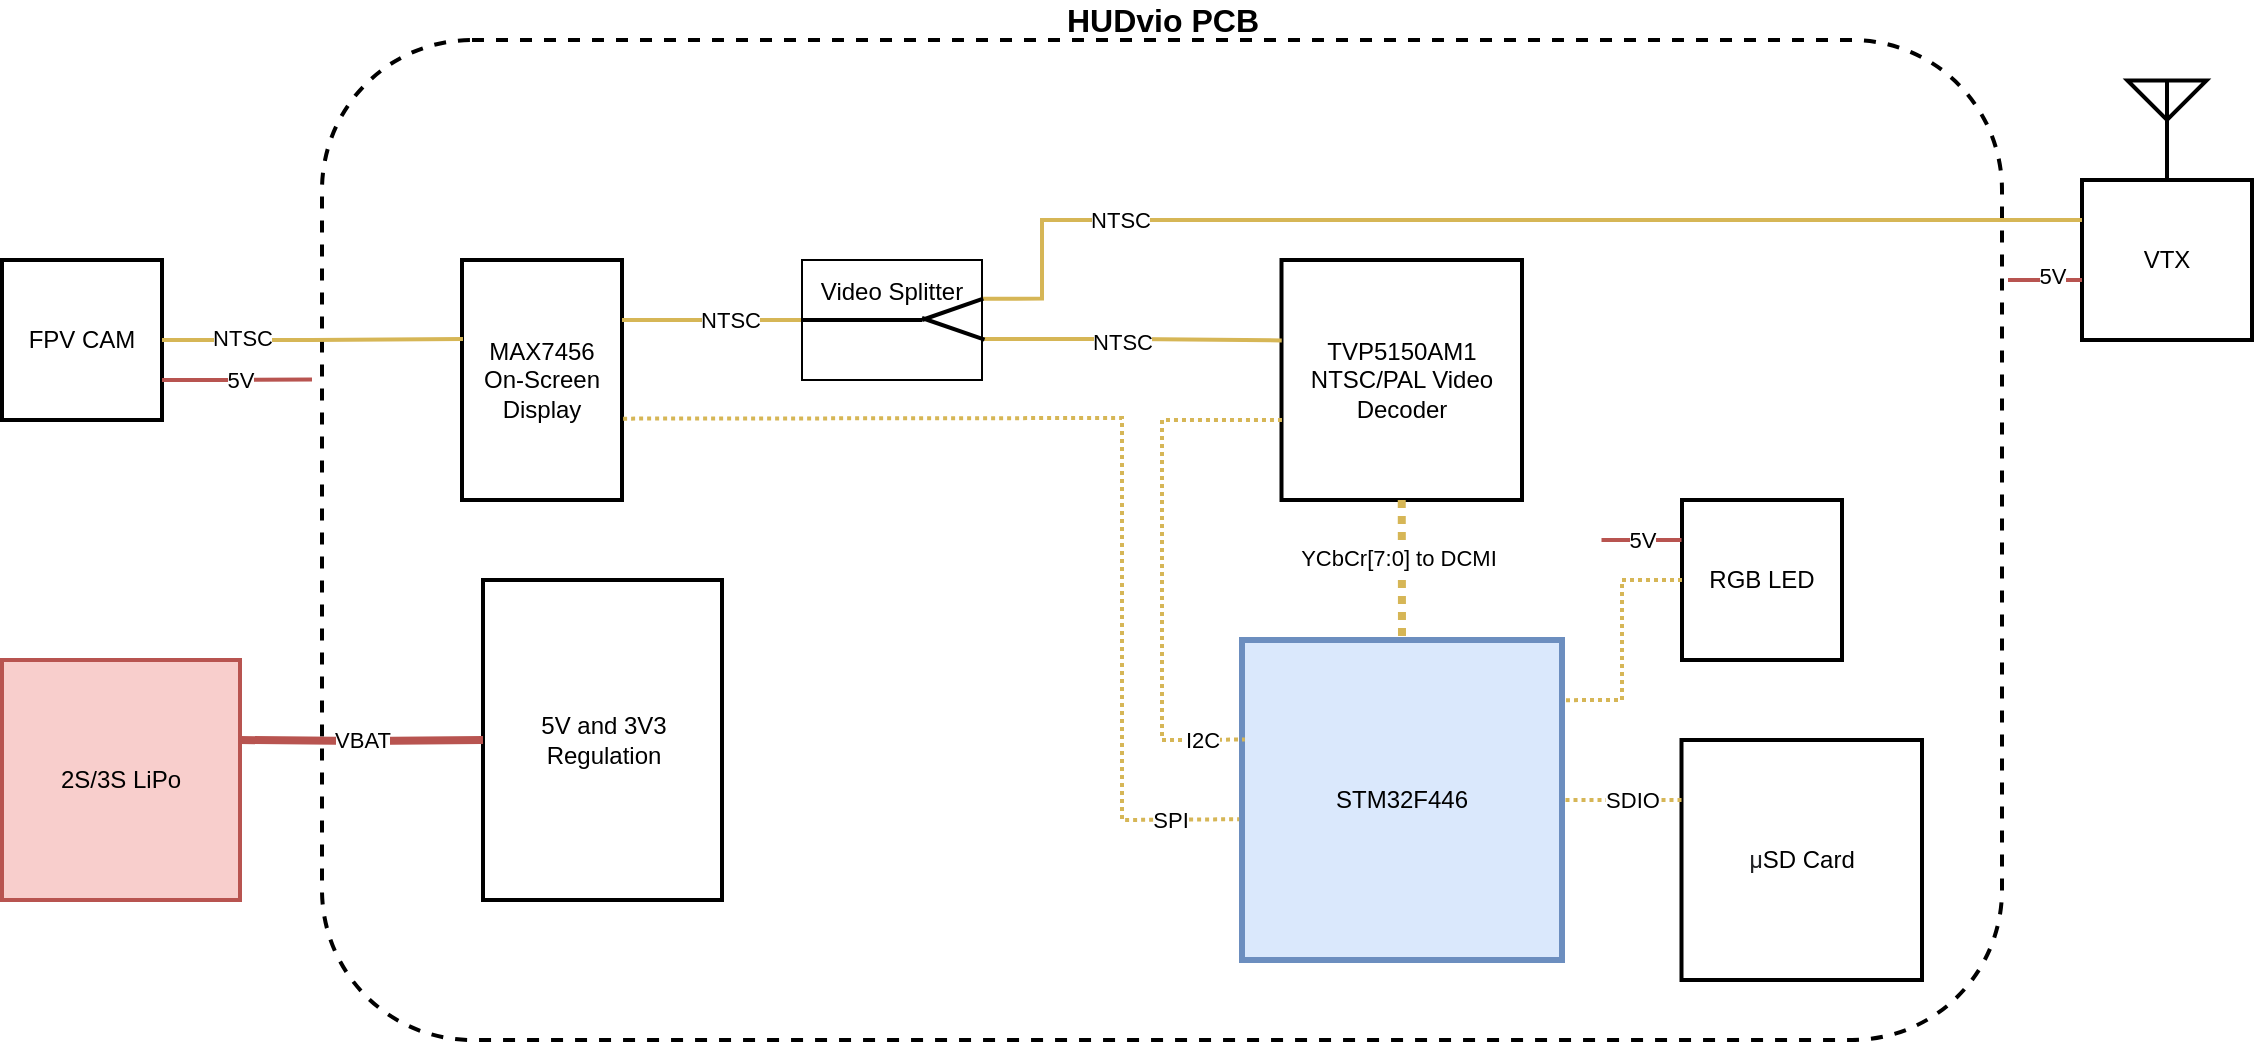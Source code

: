 <mxfile version="14.1.8" type="device"><diagram name="Page-1" id="c7558073-3199-34d8-9f00-42111426c3f3"><mxGraphModel dx="1914" dy="968" grid="1" gridSize="10" guides="1" tooltips="1" connect="1" arrows="1" fold="1" page="1" pageScale="1" pageWidth="826" pageHeight="1169" background="#ffffff" math="0" shadow="0"><root><mxCell id="0"/><mxCell id="1" parent="0"/><mxCell id="UUqyPNW_SZ0xAPP06W98-3" value="" style="rounded=1;whiteSpace=wrap;html=1;strokeWidth=2;fillColor=none;dashed=1;" vertex="1" parent="1"><mxGeometry x="-640" y="60" width="840" height="500" as="geometry"/></mxCell><mxCell id="UUqyPNW_SZ0xAPP06W98-1" value="STM32F446" style="rounded=0;whiteSpace=wrap;html=1;strokeWidth=3;fillColor=#dae8fc;strokeColor=#6c8ebf;glass=0;shadow=0;sketch=0;" vertex="1" parent="1"><mxGeometry x="-180" y="360" width="160" height="160" as="geometry"/></mxCell><mxCell id="UUqyPNW_SZ0xAPP06W98-2" value="FPV CAM" style="rounded=0;whiteSpace=wrap;html=1;strokeWidth=2;" vertex="1" parent="1"><mxGeometry x="-800" y="170" width="80" height="80" as="geometry"/></mxCell><mxCell id="UUqyPNW_SZ0xAPP06W98-4" value="MAX7456&lt;br&gt;On-Screen Display" style="rounded=0;whiteSpace=wrap;html=1;strokeWidth=2;" vertex="1" parent="1"><mxGeometry x="-570" y="170" width="80" height="120" as="geometry"/></mxCell><mxCell id="UUqyPNW_SZ0xAPP06W98-5" value="HUDvio PCB" style="text;html=1;strokeColor=none;fillColor=none;align=center;verticalAlign=middle;whiteSpace=wrap;rounded=0;shadow=0;glass=0;dashed=1;sketch=0;fontSize=16;fontStyle=1" vertex="1" parent="1"><mxGeometry x="-317.25" y="40" width="194.5" height="20" as="geometry"/></mxCell><mxCell id="UUqyPNW_SZ0xAPP06W98-6" value="TVP5150AM1&lt;br&gt;NTSC/PAL Video Decoder" style="rounded=0;whiteSpace=wrap;html=1;strokeWidth=2;" vertex="1" parent="1"><mxGeometry x="-160.25" y="170" width="120.25" height="120" as="geometry"/></mxCell><mxCell id="UUqyPNW_SZ0xAPP06W98-7" value="RGB LED" style="rounded=0;whiteSpace=wrap;html=1;strokeWidth=2;" vertex="1" parent="1"><mxGeometry x="40" y="290" width="80" height="80" as="geometry"/></mxCell><mxCell id="UUqyPNW_SZ0xAPP06W98-8" value="2S/3S LiPo" style="rounded=0;whiteSpace=wrap;html=1;strokeWidth=2;fillColor=#f8cecc;strokeColor=#b85450;" vertex="1" parent="1"><mxGeometry x="-800" y="370" width="119" height="120" as="geometry"/></mxCell><mxCell id="UUqyPNW_SZ0xAPP06W98-9" value="" style="verticalLabelPosition=top;shadow=0;dashed=0;align=center;html=1;verticalAlign=bottom;shape=mxgraph.electrical.radio.aerial_-_antenna_2;strokeWidth=2;labelPosition=center;" vertex="1" parent="1"><mxGeometry x="262.75" y="80" width="39.5" height="50" as="geometry"/></mxCell><mxCell id="UUqyPNW_SZ0xAPP06W98-10" value="VTX" style="rounded=0;whiteSpace=wrap;html=1;strokeWidth=2;" vertex="1" parent="1"><mxGeometry x="240" y="130" width="85" height="80" as="geometry"/></mxCell><mxCell id="UUqyPNW_SZ0xAPP06W98-11" value="&lt;span style=&quot;color: rgb(32 , 33 , 36) ; font-family: &amp;#34;roboto&amp;#34; , &amp;#34;arial&amp;#34; , sans-serif ; text-align: left ; background-color: rgb(255 , 255 , 255)&quot;&gt;&lt;font style=&quot;font-size: 12px&quot;&gt;µ&lt;/font&gt;&lt;/span&gt;SD Card" style="rounded=0;whiteSpace=wrap;html=1;strokeWidth=2;" vertex="1" parent="1"><mxGeometry x="39.75" y="410" width="120.25" height="120" as="geometry"/></mxCell><mxCell id="UUqyPNW_SZ0xAPP06W98-12" value="NTSC" style="edgeStyle=orthogonalEdgeStyle;rounded=0;orthogonalLoop=1;jettySize=auto;html=1;exitX=1;exitY=0.5;exitDx=0;exitDy=0;entryX=0.006;entryY=0.329;entryDx=0;entryDy=0;startArrow=none;startFill=0;endArrow=none;endFill=0;strokeWidth=2;fillColor=#fff2cc;strokeColor=#d6b656;entryPerimeter=0;" edge="1" parent="1" source="UUqyPNW_SZ0xAPP06W98-2" target="UUqyPNW_SZ0xAPP06W98-4"><mxGeometry x="-0.47" y="1" relative="1" as="geometry"><mxPoint x="-700" y="209.8" as="sourcePoint"/><mxPoint x="-640" y="209.8" as="targetPoint"/><mxPoint as="offset"/></mxGeometry></mxCell><mxCell id="UUqyPNW_SZ0xAPP06W98-13" style="edgeStyle=orthogonalEdgeStyle;rounded=0;orthogonalLoop=1;jettySize=auto;html=1;exitX=1;exitY=0.75;exitDx=0;exitDy=0;entryX=0;entryY=0.75;entryDx=0;entryDy=0;startArrow=none;startFill=0;endArrow=none;endFill=0;strokeWidth=2;fillColor=#f8cecc;strokeColor=#b85450;" edge="1" parent="1" source="UUqyPNW_SZ0xAPP06W98-2"><mxGeometry relative="1" as="geometry"><mxPoint x="-705" y="229.71" as="sourcePoint"/><mxPoint x="-645" y="229.71" as="targetPoint"/></mxGeometry></mxCell><mxCell id="UUqyPNW_SZ0xAPP06W98-42" value="5V" style="edgeLabel;html=1;align=center;verticalAlign=middle;resizable=0;points=[];" vertex="1" connectable="0" parent="UUqyPNW_SZ0xAPP06W98-13"><mxGeometry x="-0.303" y="2" relative="1" as="geometry"><mxPoint x="12.67" y="2" as="offset"/></mxGeometry></mxCell><mxCell id="UUqyPNW_SZ0xAPP06W98-16" value="NTSC" style="edgeStyle=orthogonalEdgeStyle;rounded=0;orthogonalLoop=1;jettySize=auto;html=1;exitX=0.997;exitY=0.659;exitDx=0;exitDy=0;entryX=0.001;entryY=0.335;entryDx=0;entryDy=0;strokeWidth=2;endArrow=none;endFill=0;fillColor=#fff2cc;strokeColor=#d6b656;entryPerimeter=0;exitPerimeter=0;" edge="1" parent="1" source="UUqyPNW_SZ0xAPP06W98-25" target="UUqyPNW_SZ0xAPP06W98-6"><mxGeometry x="-0.068" y="-1" relative="1" as="geometry"><mxPoint x="-280" y="209.83" as="sourcePoint"/><mxPoint x="-220" y="209.83" as="targetPoint"/><mxPoint as="offset"/></mxGeometry></mxCell><mxCell id="UUqyPNW_SZ0xAPP06W98-17" value="" style="endArrow=none;html=1;strokeWidth=4;exitX=0.5;exitY=1;exitDx=0;exitDy=0;fillColor=#fff2cc;strokeColor=#d6b656;dashed=1;dashPattern=1 1;entryX=0.5;entryY=0;entryDx=0;entryDy=0;" edge="1" parent="1" source="UUqyPNW_SZ0xAPP06W98-6" target="UUqyPNW_SZ0xAPP06W98-1"><mxGeometry width="50" height="50" relative="1" as="geometry"><mxPoint x="30" y="180" as="sourcePoint"/><mxPoint x="30.5" y="250" as="targetPoint"/></mxGeometry></mxCell><mxCell id="UUqyPNW_SZ0xAPP06W98-18" value="YCbCr[7:0] to DCMI" style="edgeLabel;html=1;align=center;verticalAlign=middle;resizable=0;points=[];" vertex="1" connectable="0" parent="UUqyPNW_SZ0xAPP06W98-17"><mxGeometry x="-0.172" y="-2" relative="1" as="geometry"><mxPoint as="offset"/></mxGeometry></mxCell><mxCell id="UUqyPNW_SZ0xAPP06W98-21" value="" style="endArrow=none;html=1;strokeWidth=2;fillColor=#fff2cc;strokeColor=#d6b656;dashed=1;dashPattern=1 1;entryX=0.009;entryY=0.311;entryDx=0;entryDy=0;entryPerimeter=0;exitX=0.002;exitY=0.667;exitDx=0;exitDy=0;exitPerimeter=0;rounded=0;" edge="1" parent="1" source="UUqyPNW_SZ0xAPP06W98-6" target="UUqyPNW_SZ0xAPP06W98-1"><mxGeometry width="50" height="50" relative="1" as="geometry"><mxPoint x="-240" y="250" as="sourcePoint"/><mxPoint x="-199.75" y="410" as="targetPoint"/><Array as="points"><mxPoint x="-220" y="250"/><mxPoint x="-220" y="360"/><mxPoint x="-220" y="410"/></Array></mxGeometry></mxCell><mxCell id="UUqyPNW_SZ0xAPP06W98-22" value="I2C" style="edgeLabel;html=1;align=center;verticalAlign=middle;resizable=0;points=[];" vertex="1" connectable="0" parent="UUqyPNW_SZ0xAPP06W98-21"><mxGeometry x="-0.423" y="1" relative="1" as="geometry"><mxPoint x="19" y="144.66" as="offset"/></mxGeometry></mxCell><mxCell id="UUqyPNW_SZ0xAPP06W98-23" value="" style="endArrow=none;html=1;strokeWidth=2;exitX=1.007;exitY=0.661;exitDx=0;exitDy=0;fillColor=#fff2cc;strokeColor=#d6b656;dashed=1;dashPattern=1 1;entryX=-0.009;entryY=0.56;entryDx=0;entryDy=0;entryPerimeter=0;rounded=0;exitPerimeter=0;" edge="1" parent="1" source="UUqyPNW_SZ0xAPP06W98-4" target="UUqyPNW_SZ0xAPP06W98-1"><mxGeometry width="50" height="50" relative="1" as="geometry"><mxPoint x="-227.0" y="380" as="sourcePoint"/><mxPoint x="-226.5" y="450" as="targetPoint"/><Array as="points"><mxPoint x="-240" y="249"/><mxPoint x="-240" y="350"/><mxPoint x="-240" y="450"/></Array></mxGeometry></mxCell><mxCell id="UUqyPNW_SZ0xAPP06W98-24" value="SPI" style="edgeLabel;html=1;align=center;verticalAlign=middle;resizable=0;points=[];" vertex="1" connectable="0" parent="UUqyPNW_SZ0xAPP06W98-23"><mxGeometry x="0.857" y="-2" relative="1" as="geometry"><mxPoint x="1.99" y="-1.74" as="offset"/></mxGeometry></mxCell><mxCell id="UUqyPNW_SZ0xAPP06W98-26" value="NTSC" style="edgeStyle=orthogonalEdgeStyle;rounded=0;orthogonalLoop=1;jettySize=auto;html=1;exitX=0.997;exitY=0.659;exitDx=0;exitDy=0;strokeWidth=2;endArrow=none;endFill=0;fillColor=#fff2cc;strokeColor=#d6b656;exitPerimeter=0;entryX=0;entryY=0.25;entryDx=0;entryDy=0;" edge="1" parent="1" target="UUqyPNW_SZ0xAPP06W98-10"><mxGeometry x="-0.634" relative="1" as="geometry"><mxPoint x="-310.0" y="189.34" as="sourcePoint"/><mxPoint x="238" y="150" as="targetPoint"/><Array as="points"><mxPoint x="-280" y="189"/><mxPoint x="-280" y="150"/></Array><mxPoint as="offset"/></mxGeometry></mxCell><mxCell id="UUqyPNW_SZ0xAPP06W98-33" value="NTSC" style="edgeStyle=orthogonalEdgeStyle;rounded=0;orthogonalLoop=1;jettySize=auto;html=1;entryX=0;entryY=0.5;entryDx=0;entryDy=0;strokeWidth=2;endArrow=none;endFill=0;fillColor=#fff2cc;strokeColor=#d6b656;exitX=1;exitY=0.25;exitDx=0;exitDy=0;" edge="1" parent="1" source="UUqyPNW_SZ0xAPP06W98-4" target="UUqyPNW_SZ0xAPP06W98-25"><mxGeometry x="0.2" relative="1" as="geometry"><mxPoint x="-525" y="200" as="sourcePoint"/><mxPoint x="-374.86" y="210" as="targetPoint"/><mxPoint as="offset"/><Array as="points"><mxPoint x="-480" y="200"/><mxPoint x="-480" y="200"/></Array></mxGeometry></mxCell><mxCell id="UUqyPNW_SZ0xAPP06W98-36" value="" style="endArrow=none;html=1;strokeWidth=2;fillColor=#fff2cc;strokeColor=#d6b656;dashed=1;dashPattern=1 1;entryX=1.006;entryY=0.188;entryDx=0;entryDy=0;entryPerimeter=0;exitX=0.002;exitY=0.667;exitDx=0;exitDy=0;exitPerimeter=0;rounded=0;" edge="1" parent="1" target="UUqyPNW_SZ0xAPP06W98-1"><mxGeometry width="50" height="50" relative="1" as="geometry"><mxPoint x="40.0" y="330.04" as="sourcePoint"/><mxPoint x="21.45" y="489.76" as="targetPoint"/><Array as="points"><mxPoint x="10" y="330"/><mxPoint x="10" y="390"/></Array></mxGeometry></mxCell><mxCell id="UUqyPNW_SZ0xAPP06W98-38" value="" style="endArrow=none;html=1;strokeWidth=2;fillColor=#fff2cc;strokeColor=#d6b656;dashed=1;dashPattern=1 1;entryX=1;entryY=0.5;entryDx=0;entryDy=0;exitX=0;exitY=0.25;exitDx=0;exitDy=0;rounded=0;" edge="1" parent="1" source="UUqyPNW_SZ0xAPP06W98-11" target="UUqyPNW_SZ0xAPP06W98-1"><mxGeometry width="50" height="50" relative="1" as="geometry"><mxPoint x="40.0" y="470.04" as="sourcePoint"/><mxPoint x="21.45" y="629.76" as="targetPoint"/><Array as="points"><mxPoint x="20" y="440"/><mxPoint x="10" y="440"/></Array></mxGeometry></mxCell><mxCell id="UUqyPNW_SZ0xAPP06W98-39" value="SDIO" style="edgeLabel;html=1;align=center;verticalAlign=middle;resizable=0;points=[];" vertex="1" connectable="0" parent="UUqyPNW_SZ0xAPP06W98-38"><mxGeometry x="-0.423" y="1" relative="1" as="geometry"><mxPoint x="-7.97" y="-1" as="offset"/></mxGeometry></mxCell><mxCell id="UUqyPNW_SZ0xAPP06W98-40" value="5V and 3V3 Regulation" style="rounded=0;whiteSpace=wrap;html=1;strokeWidth=2;" vertex="1" parent="1"><mxGeometry x="-559.5" y="330" width="119.5" height="160" as="geometry"/></mxCell><mxCell id="UUqyPNW_SZ0xAPP06W98-41" value="VBAT" style="edgeStyle=orthogonalEdgeStyle;rounded=0;orthogonalLoop=1;jettySize=auto;html=1;entryX=0;entryY=0.5;entryDx=0;entryDy=0;startArrow=none;startFill=0;endArrow=none;endFill=0;strokeWidth=4;fillColor=#f8cecc;strokeColor=#b85450;" edge="1" parent="1" target="UUqyPNW_SZ0xAPP06W98-40"><mxGeometry relative="1" as="geometry"><mxPoint x="-681" y="410.001" as="sourcePoint"/><mxPoint x="-550" y="360.06" as="targetPoint"/></mxGeometry></mxCell><mxCell id="UUqyPNW_SZ0xAPP06W98-44" style="edgeStyle=orthogonalEdgeStyle;rounded=0;orthogonalLoop=1;jettySize=auto;html=1;entryX=0;entryY=0.75;entryDx=0;entryDy=0;startArrow=none;startFill=0;endArrow=none;endFill=0;strokeWidth=2;fillColor=#f8cecc;strokeColor=#b85450;" edge="1" parent="1"><mxGeometry relative="1" as="geometry"><mxPoint x="203" y="180" as="sourcePoint"/><mxPoint x="240" y="180" as="targetPoint"/><Array as="points"><mxPoint x="203" y="180"/><mxPoint x="240" y="180"/></Array></mxGeometry></mxCell><mxCell id="UUqyPNW_SZ0xAPP06W98-45" value="5V" style="edgeLabel;html=1;align=center;verticalAlign=middle;resizable=0;points=[];" vertex="1" connectable="0" parent="UUqyPNW_SZ0xAPP06W98-44"><mxGeometry x="-0.303" y="2" relative="1" as="geometry"><mxPoint x="9" as="offset"/></mxGeometry></mxCell><mxCell id="UUqyPNW_SZ0xAPP06W98-48" style="edgeStyle=orthogonalEdgeStyle;rounded=0;orthogonalLoop=1;jettySize=auto;html=1;entryX=0;entryY=0.75;entryDx=0;entryDy=0;startArrow=none;startFill=0;endArrow=none;endFill=0;strokeWidth=2;fillColor=#f8cecc;strokeColor=#b85450;" edge="1" parent="1"><mxGeometry relative="1" as="geometry"><mxPoint x="-0.25" y="310" as="sourcePoint"/><mxPoint x="39.75" y="310" as="targetPoint"/><Array as="points"><mxPoint x="2.75" y="310"/><mxPoint x="39.75" y="310"/></Array></mxGeometry></mxCell><mxCell id="UUqyPNW_SZ0xAPP06W98-49" value="5V" style="edgeLabel;html=1;align=center;verticalAlign=middle;resizable=0;points=[];" vertex="1" connectable="0" parent="UUqyPNW_SZ0xAPP06W98-48"><mxGeometry x="-0.303" y="2" relative="1" as="geometry"><mxPoint x="6.25" y="2" as="offset"/></mxGeometry></mxCell><mxCell id="UUqyPNW_SZ0xAPP06W98-50" value="" style="group" vertex="1" connectable="0" parent="1"><mxGeometry x="-400" y="170" width="90" height="60" as="geometry"/></mxCell><mxCell id="UUqyPNW_SZ0xAPP06W98-25" value="Video Splitter&lt;br&gt;&lt;br&gt;&lt;br&gt;" style="rounded=0;whiteSpace=wrap;html=1;strokeColor=#000000;" vertex="1" parent="UUqyPNW_SZ0xAPP06W98-50"><mxGeometry width="90" height="60" as="geometry"/></mxCell><mxCell id="UUqyPNW_SZ0xAPP06W98-30" value="" style="endArrow=none;html=1;strokeWidth=2;entryX=1.007;entryY=0.322;entryDx=0;entryDy=0;entryPerimeter=0;" edge="1" parent="UUqyPNW_SZ0xAPP06W98-50" target="UUqyPNW_SZ0xAPP06W98-25"><mxGeometry width="50" height="50" relative="1" as="geometry"><mxPoint x="60" y="30" as="sourcePoint"/><mxPoint x="70" y="-10" as="targetPoint"/></mxGeometry></mxCell><mxCell id="UUqyPNW_SZ0xAPP06W98-31" value="" style="endArrow=none;html=1;strokeWidth=2;entryX=1.014;entryY=0.663;entryDx=0;entryDy=0;entryPerimeter=0;" edge="1" parent="UUqyPNW_SZ0xAPP06W98-50" target="UUqyPNW_SZ0xAPP06W98-25"><mxGeometry width="50" height="50" relative="1" as="geometry"><mxPoint x="60" y="29" as="sourcePoint"/><mxPoint x="100.63" y="29.32" as="targetPoint"/></mxGeometry></mxCell><mxCell id="UUqyPNW_SZ0xAPP06W98-32" value="" style="endArrow=none;html=1;strokeWidth=2;exitX=0;exitY=0.5;exitDx=0;exitDy=0;" edge="1" parent="UUqyPNW_SZ0xAPP06W98-50" source="UUqyPNW_SZ0xAPP06W98-25"><mxGeometry width="50" height="50" relative="1" as="geometry"><mxPoint x="80" y="50.0" as="sourcePoint"/><mxPoint x="60" y="30" as="targetPoint"/></mxGeometry></mxCell></root></mxGraphModel></diagram></mxfile>